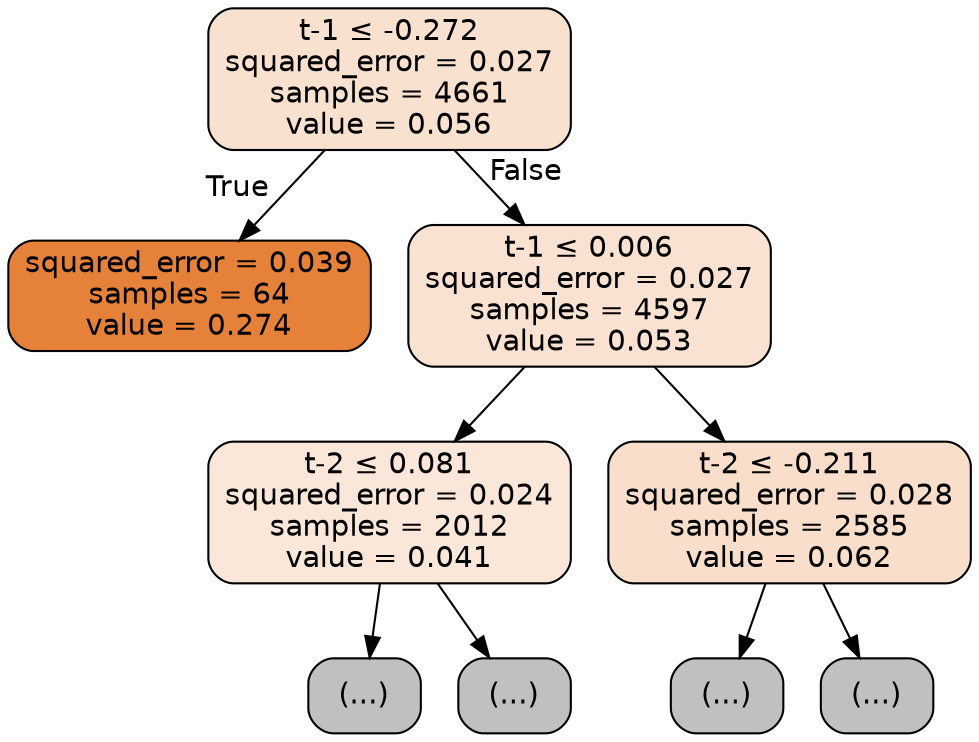 digraph Tree {
node [shape=box, style="filled, rounded", color="black", fontname="helvetica"] ;
edge [fontname="helvetica"] ;
0 [label=<t-1 &le; -0.272<br/>squared_error = 0.027<br/>samples = 4661<br/>value = 0.056>, fillcolor="#f9e1cf"] ;
1 [label=<squared_error = 0.039<br/>samples = 64<br/>value = 0.274>, fillcolor="#e58139"] ;
0 -> 1 [labeldistance=2.5, labelangle=45, headlabel="True"] ;
2 [label=<t-1 &le; 0.006<br/>squared_error = 0.027<br/>samples = 4597<br/>value = 0.053>, fillcolor="#f9e2d1"] ;
0 -> 2 [labeldistance=2.5, labelangle=-45, headlabel="False"] ;
3 [label=<t-2 &le; 0.081<br/>squared_error = 0.024<br/>samples = 2012<br/>value = 0.041>, fillcolor="#fae7da"] ;
2 -> 3 ;
4 [label="(...)", fillcolor="#C0C0C0"] ;
3 -> 4 ;
15 [label="(...)", fillcolor="#C0C0C0"] ;
3 -> 15 ;
22 [label=<t-2 &le; -0.211<br/>squared_error = 0.028<br/>samples = 2585<br/>value = 0.062>, fillcolor="#f8decb"] ;
2 -> 22 ;
23 [label="(...)", fillcolor="#C0C0C0"] ;
22 -> 23 ;
26 [label="(...)", fillcolor="#C0C0C0"] ;
22 -> 26 ;
}